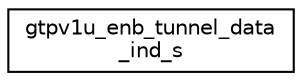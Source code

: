 digraph "Graphical Class Hierarchy"
{
 // LATEX_PDF_SIZE
  edge [fontname="Helvetica",fontsize="10",labelfontname="Helvetica",labelfontsize="10"];
  node [fontname="Helvetica",fontsize="10",shape=record];
  rankdir="LR";
  Node0 [label="gtpv1u_enb_tunnel_data\l_ind_s",height=0.2,width=0.4,color="black", fillcolor="white", style="filled",URL="$structgtpv1u__enb__tunnel__data__ind__s.html",tooltip=" "];
}
